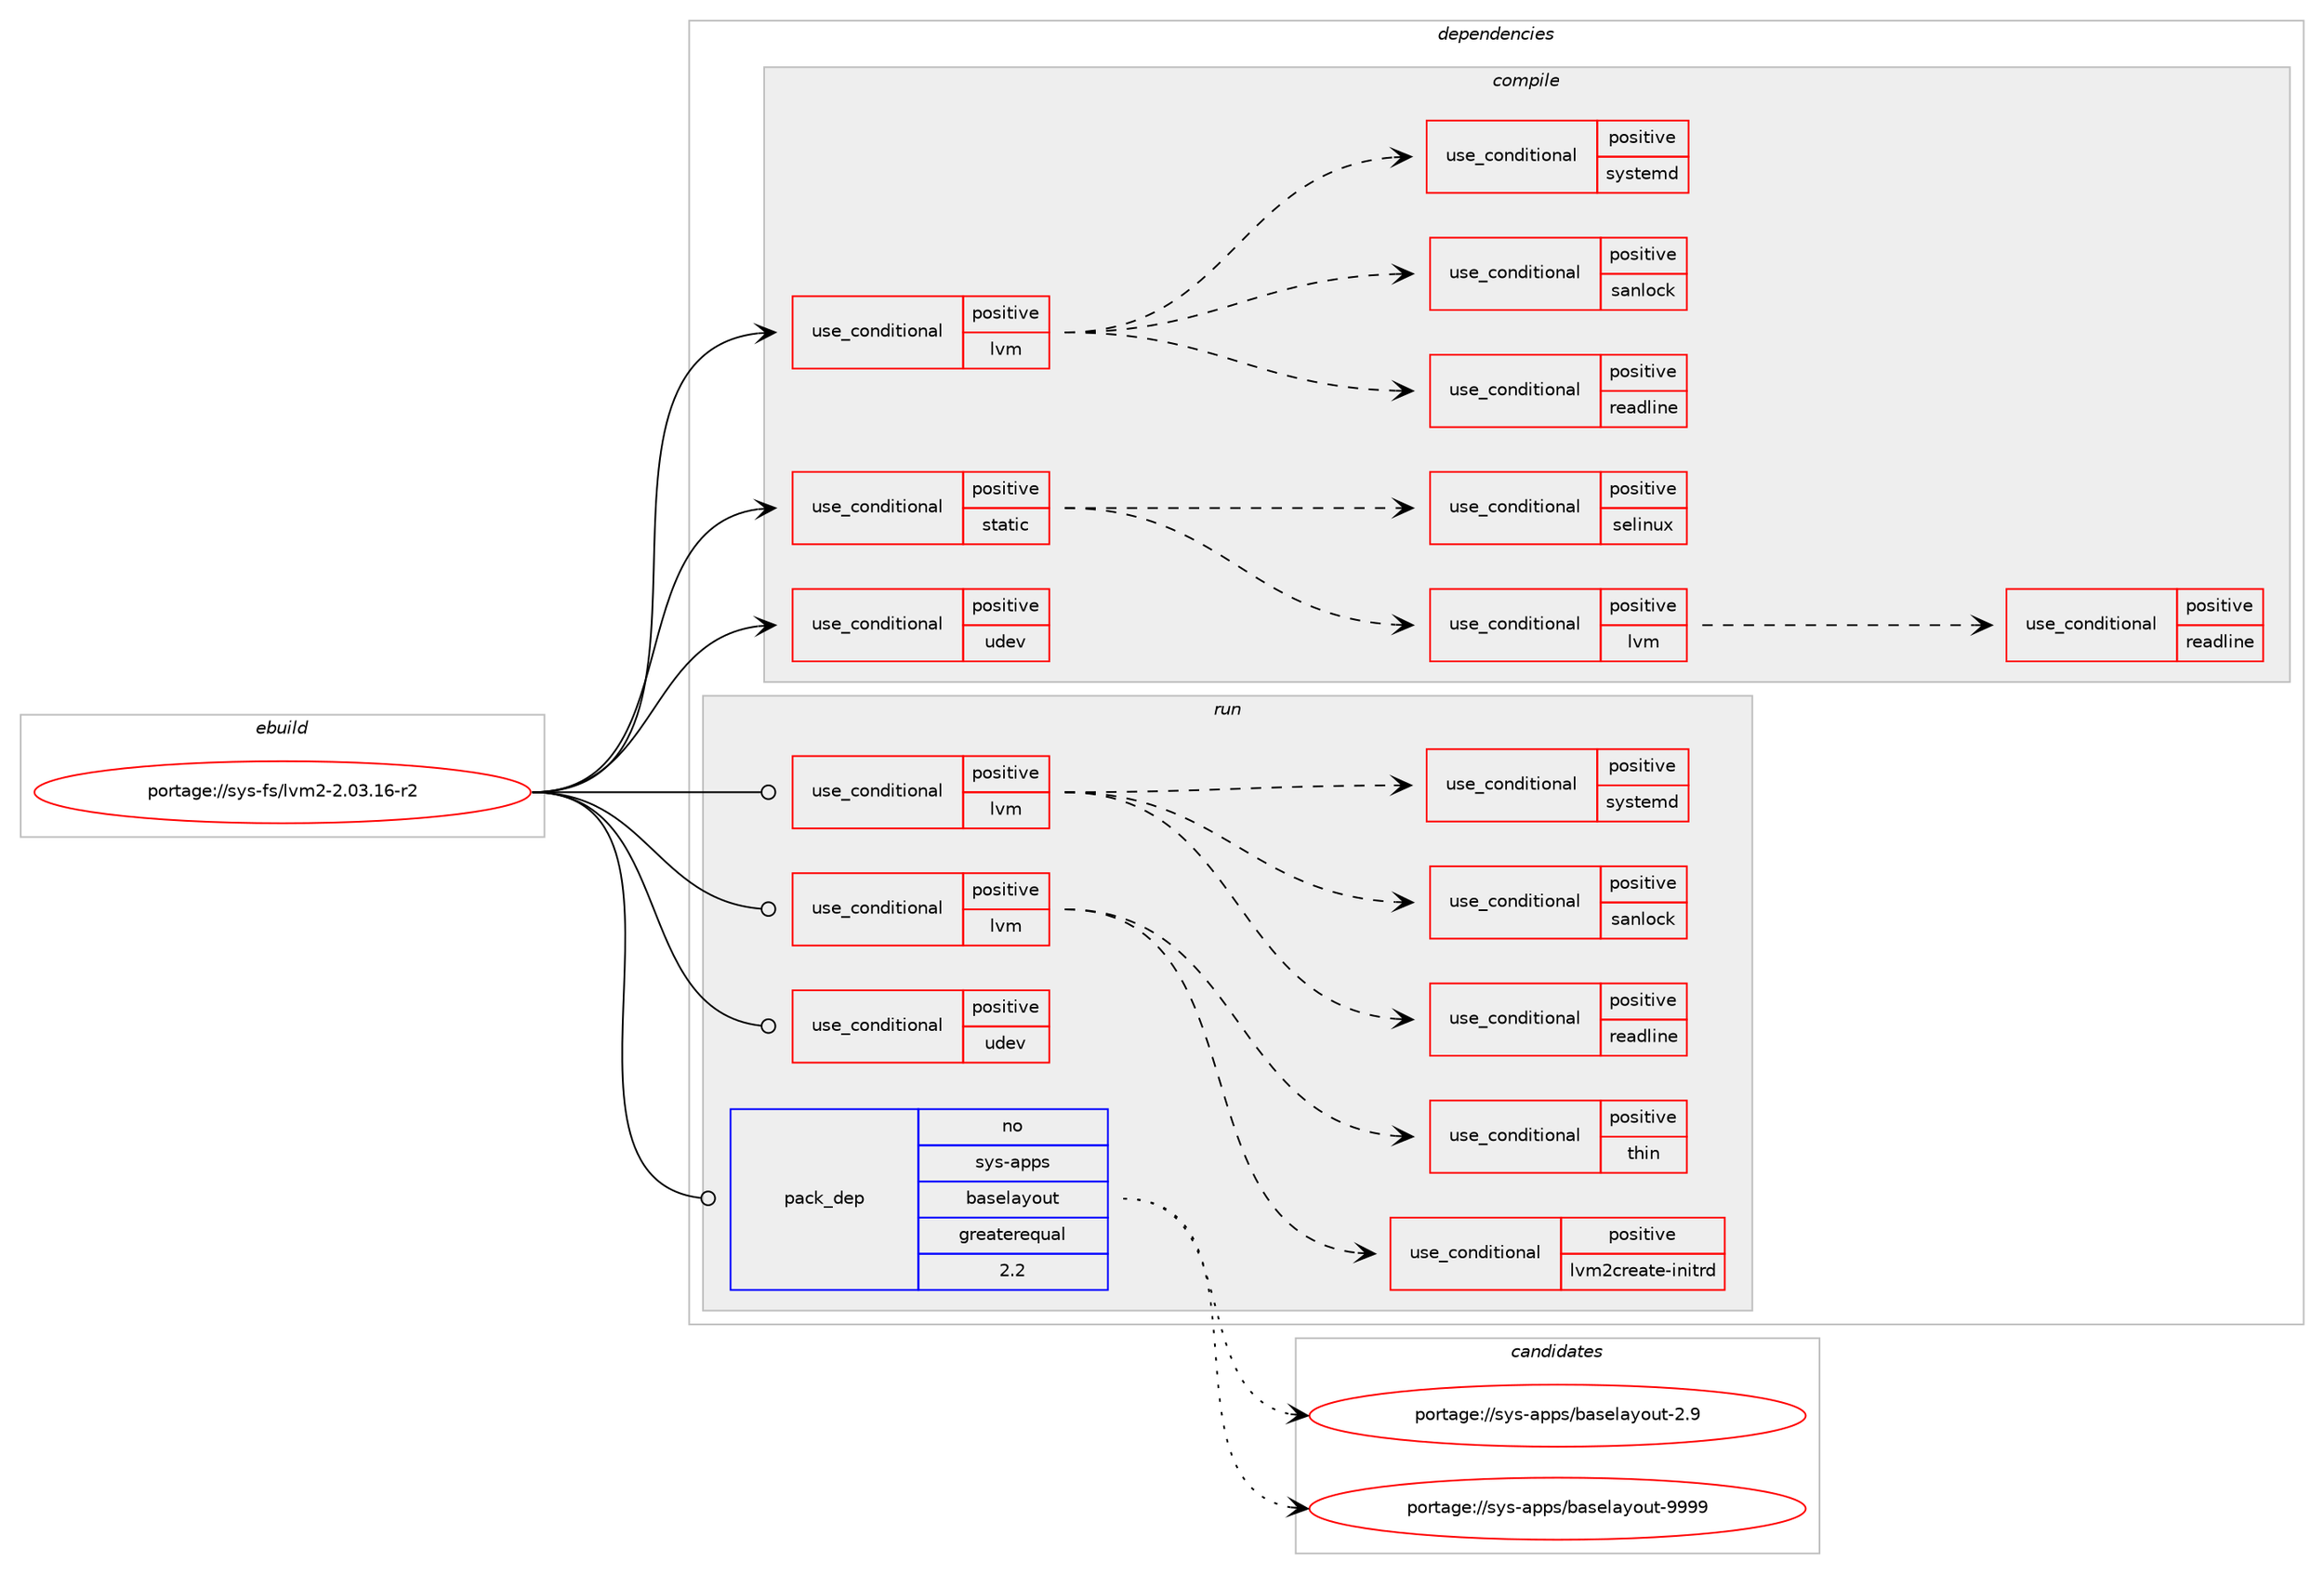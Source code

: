 digraph prolog {

# *************
# Graph options
# *************

newrank=true;
concentrate=true;
compound=true;
graph [rankdir=LR,fontname=Helvetica,fontsize=10,ranksep=1.5];#, ranksep=2.5, nodesep=0.2];
edge  [arrowhead=vee];
node  [fontname=Helvetica,fontsize=10];

# **********
# The ebuild
# **********

subgraph cluster_leftcol {
color=gray;
label=<<i>ebuild</i>>;
id [label="portage://sys-fs/lvm2-2.03.16-r2", color=red, width=4, href="../sys-fs/lvm2-2.03.16-r2.svg"];
}

# ****************
# The dependencies
# ****************

subgraph cluster_midcol {
color=gray;
label=<<i>dependencies</i>>;
subgraph cluster_compile {
fillcolor="#eeeeee";
style=filled;
label=<<i>compile</i>>;
subgraph cond502 {
dependency1782 [label=<<TABLE BORDER="0" CELLBORDER="1" CELLSPACING="0" CELLPADDING="4"><TR><TD ROWSPAN="3" CELLPADDING="10">use_conditional</TD></TR><TR><TD>positive</TD></TR><TR><TD>lvm</TD></TR></TABLE>>, shape=none, color=red];
# *** BEGIN UNKNOWN DEPENDENCY TYPE (TODO) ***
# dependency1782 -> package_dependency(portage://sys-fs/lvm2-2.03.16-r2,install,no,dev-libs,libaio,none,[,,],[],[])
# *** END UNKNOWN DEPENDENCY TYPE (TODO) ***

# *** BEGIN UNKNOWN DEPENDENCY TYPE (TODO) ***
# dependency1782 -> package_dependency(portage://sys-fs/lvm2-2.03.16-r2,install,no,sys-apps,util-linux,none,[,,],[],[])
# *** END UNKNOWN DEPENDENCY TYPE (TODO) ***

subgraph cond503 {
dependency1783 [label=<<TABLE BORDER="0" CELLBORDER="1" CELLSPACING="0" CELLPADDING="4"><TR><TD ROWSPAN="3" CELLPADDING="10">use_conditional</TD></TR><TR><TD>positive</TD></TR><TR><TD>readline</TD></TR></TABLE>>, shape=none, color=red];
# *** BEGIN UNKNOWN DEPENDENCY TYPE (TODO) ***
# dependency1783 -> package_dependency(portage://sys-fs/lvm2-2.03.16-r2,install,no,sys-libs,readline,none,[,,],any_same_slot,[])
# *** END UNKNOWN DEPENDENCY TYPE (TODO) ***

}
dependency1782:e -> dependency1783:w [weight=20,style="dashed",arrowhead="vee"];
subgraph cond504 {
dependency1784 [label=<<TABLE BORDER="0" CELLBORDER="1" CELLSPACING="0" CELLPADDING="4"><TR><TD ROWSPAN="3" CELLPADDING="10">use_conditional</TD></TR><TR><TD>positive</TD></TR><TR><TD>sanlock</TD></TR></TABLE>>, shape=none, color=red];
# *** BEGIN UNKNOWN DEPENDENCY TYPE (TODO) ***
# dependency1784 -> package_dependency(portage://sys-fs/lvm2-2.03.16-r2,install,no,sys-cluster,sanlock,none,[,,],[],[])
# *** END UNKNOWN DEPENDENCY TYPE (TODO) ***

}
dependency1782:e -> dependency1784:w [weight=20,style="dashed",arrowhead="vee"];
subgraph cond505 {
dependency1785 [label=<<TABLE BORDER="0" CELLBORDER="1" CELLSPACING="0" CELLPADDING="4"><TR><TD ROWSPAN="3" CELLPADDING="10">use_conditional</TD></TR><TR><TD>positive</TD></TR><TR><TD>systemd</TD></TR></TABLE>>, shape=none, color=red];
# *** BEGIN UNKNOWN DEPENDENCY TYPE (TODO) ***
# dependency1785 -> package_dependency(portage://sys-fs/lvm2-2.03.16-r2,install,no,sys-apps,systemd,none,[,,],any_same_slot,[])
# *** END UNKNOWN DEPENDENCY TYPE (TODO) ***

}
dependency1782:e -> dependency1785:w [weight=20,style="dashed",arrowhead="vee"];
}
id:e -> dependency1782:w [weight=20,style="solid",arrowhead="vee"];
subgraph cond506 {
dependency1786 [label=<<TABLE BORDER="0" CELLBORDER="1" CELLSPACING="0" CELLPADDING="4"><TR><TD ROWSPAN="3" CELLPADDING="10">use_conditional</TD></TR><TR><TD>positive</TD></TR><TR><TD>static</TD></TR></TABLE>>, shape=none, color=red];
subgraph cond507 {
dependency1787 [label=<<TABLE BORDER="0" CELLBORDER="1" CELLSPACING="0" CELLPADDING="4"><TR><TD ROWSPAN="3" CELLPADDING="10">use_conditional</TD></TR><TR><TD>positive</TD></TR><TR><TD>lvm</TD></TR></TABLE>>, shape=none, color=red];
# *** BEGIN UNKNOWN DEPENDENCY TYPE (TODO) ***
# dependency1787 -> package_dependency(portage://sys-fs/lvm2-2.03.16-r2,install,no,dev-libs,libaio,none,[,,],[],[use(enable(static-libs),none)])
# *** END UNKNOWN DEPENDENCY TYPE (TODO) ***

# *** BEGIN UNKNOWN DEPENDENCY TYPE (TODO) ***
# dependency1787 -> package_dependency(portage://sys-fs/lvm2-2.03.16-r2,install,no,sys-apps,util-linux,none,[,,],[],[use(enable(static-libs),none)])
# *** END UNKNOWN DEPENDENCY TYPE (TODO) ***

subgraph cond508 {
dependency1788 [label=<<TABLE BORDER="0" CELLBORDER="1" CELLSPACING="0" CELLPADDING="4"><TR><TD ROWSPAN="3" CELLPADDING="10">use_conditional</TD></TR><TR><TD>positive</TD></TR><TR><TD>readline</TD></TR></TABLE>>, shape=none, color=red];
# *** BEGIN UNKNOWN DEPENDENCY TYPE (TODO) ***
# dependency1788 -> package_dependency(portage://sys-fs/lvm2-2.03.16-r2,install,no,sys-libs,readline,none,[,,],[],[use(enable(static-libs),none)])
# *** END UNKNOWN DEPENDENCY TYPE (TODO) ***

}
dependency1787:e -> dependency1788:w [weight=20,style="dashed",arrowhead="vee"];
}
dependency1786:e -> dependency1787:w [weight=20,style="dashed",arrowhead="vee"];
subgraph cond509 {
dependency1789 [label=<<TABLE BORDER="0" CELLBORDER="1" CELLSPACING="0" CELLPADDING="4"><TR><TD ROWSPAN="3" CELLPADDING="10">use_conditional</TD></TR><TR><TD>positive</TD></TR><TR><TD>selinux</TD></TR></TABLE>>, shape=none, color=red];
# *** BEGIN UNKNOWN DEPENDENCY TYPE (TODO) ***
# dependency1789 -> package_dependency(portage://sys-fs/lvm2-2.03.16-r2,install,no,sys-libs,libselinux,none,[,,],[],[use(enable(static-libs),none)])
# *** END UNKNOWN DEPENDENCY TYPE (TODO) ***

}
dependency1786:e -> dependency1789:w [weight=20,style="dashed",arrowhead="vee"];
}
id:e -> dependency1786:w [weight=20,style="solid",arrowhead="vee"];
subgraph cond510 {
dependency1790 [label=<<TABLE BORDER="0" CELLBORDER="1" CELLSPACING="0" CELLPADDING="4"><TR><TD ROWSPAN="3" CELLPADDING="10">use_conditional</TD></TR><TR><TD>positive</TD></TR><TR><TD>udev</TD></TR></TABLE>>, shape=none, color=red];
# *** BEGIN UNKNOWN DEPENDENCY TYPE (TODO) ***
# dependency1790 -> package_dependency(portage://sys-fs/lvm2-2.03.16-r2,install,no,virtual,libudev,none,[,,],any_same_slot,[])
# *** END UNKNOWN DEPENDENCY TYPE (TODO) ***

}
id:e -> dependency1790:w [weight=20,style="solid",arrowhead="vee"];
}
subgraph cluster_compileandrun {
fillcolor="#eeeeee";
style=filled;
label=<<i>compile and run</i>>;
}
subgraph cluster_run {
fillcolor="#eeeeee";
style=filled;
label=<<i>run</i>>;
subgraph cond511 {
dependency1791 [label=<<TABLE BORDER="0" CELLBORDER="1" CELLSPACING="0" CELLPADDING="4"><TR><TD ROWSPAN="3" CELLPADDING="10">use_conditional</TD></TR><TR><TD>positive</TD></TR><TR><TD>lvm</TD></TR></TABLE>>, shape=none, color=red];
# *** BEGIN UNKNOWN DEPENDENCY TYPE (TODO) ***
# dependency1791 -> package_dependency(portage://sys-fs/lvm2-2.03.16-r2,run,no,dev-libs,libaio,none,[,,],[],[])
# *** END UNKNOWN DEPENDENCY TYPE (TODO) ***

# *** BEGIN UNKNOWN DEPENDENCY TYPE (TODO) ***
# dependency1791 -> package_dependency(portage://sys-fs/lvm2-2.03.16-r2,run,no,sys-apps,util-linux,none,[,,],[],[])
# *** END UNKNOWN DEPENDENCY TYPE (TODO) ***

subgraph cond512 {
dependency1792 [label=<<TABLE BORDER="0" CELLBORDER="1" CELLSPACING="0" CELLPADDING="4"><TR><TD ROWSPAN="3" CELLPADDING="10">use_conditional</TD></TR><TR><TD>positive</TD></TR><TR><TD>readline</TD></TR></TABLE>>, shape=none, color=red];
# *** BEGIN UNKNOWN DEPENDENCY TYPE (TODO) ***
# dependency1792 -> package_dependency(portage://sys-fs/lvm2-2.03.16-r2,run,no,sys-libs,readline,none,[,,],any_same_slot,[])
# *** END UNKNOWN DEPENDENCY TYPE (TODO) ***

}
dependency1791:e -> dependency1792:w [weight=20,style="dashed",arrowhead="vee"];
subgraph cond513 {
dependency1793 [label=<<TABLE BORDER="0" CELLBORDER="1" CELLSPACING="0" CELLPADDING="4"><TR><TD ROWSPAN="3" CELLPADDING="10">use_conditional</TD></TR><TR><TD>positive</TD></TR><TR><TD>sanlock</TD></TR></TABLE>>, shape=none, color=red];
# *** BEGIN UNKNOWN DEPENDENCY TYPE (TODO) ***
# dependency1793 -> package_dependency(portage://sys-fs/lvm2-2.03.16-r2,run,no,sys-cluster,sanlock,none,[,,],[],[])
# *** END UNKNOWN DEPENDENCY TYPE (TODO) ***

}
dependency1791:e -> dependency1793:w [weight=20,style="dashed",arrowhead="vee"];
subgraph cond514 {
dependency1794 [label=<<TABLE BORDER="0" CELLBORDER="1" CELLSPACING="0" CELLPADDING="4"><TR><TD ROWSPAN="3" CELLPADDING="10">use_conditional</TD></TR><TR><TD>positive</TD></TR><TR><TD>systemd</TD></TR></TABLE>>, shape=none, color=red];
# *** BEGIN UNKNOWN DEPENDENCY TYPE (TODO) ***
# dependency1794 -> package_dependency(portage://sys-fs/lvm2-2.03.16-r2,run,no,sys-apps,systemd,none,[,,],any_same_slot,[])
# *** END UNKNOWN DEPENDENCY TYPE (TODO) ***

}
dependency1791:e -> dependency1794:w [weight=20,style="dashed",arrowhead="vee"];
}
id:e -> dependency1791:w [weight=20,style="solid",arrowhead="odot"];
subgraph cond515 {
dependency1795 [label=<<TABLE BORDER="0" CELLBORDER="1" CELLSPACING="0" CELLPADDING="4"><TR><TD ROWSPAN="3" CELLPADDING="10">use_conditional</TD></TR><TR><TD>positive</TD></TR><TR><TD>lvm</TD></TR></TABLE>>, shape=none, color=red];
# *** BEGIN UNKNOWN DEPENDENCY TYPE (TODO) ***
# dependency1795 -> package_dependency(portage://sys-fs/lvm2-2.03.16-r2,run,no,virtual,tmpfiles,none,[,,],[],[])
# *** END UNKNOWN DEPENDENCY TYPE (TODO) ***

subgraph cond516 {
dependency1796 [label=<<TABLE BORDER="0" CELLBORDER="1" CELLSPACING="0" CELLPADDING="4"><TR><TD ROWSPAN="3" CELLPADDING="10">use_conditional</TD></TR><TR><TD>positive</TD></TR><TR><TD>lvm2create-initrd</TD></TR></TABLE>>, shape=none, color=red];
# *** BEGIN UNKNOWN DEPENDENCY TYPE (TODO) ***
# dependency1796 -> package_dependency(portage://sys-fs/lvm2-2.03.16-r2,run,no,sys-apps,makedev,none,[,,],[],[])
# *** END UNKNOWN DEPENDENCY TYPE (TODO) ***

}
dependency1795:e -> dependency1796:w [weight=20,style="dashed",arrowhead="vee"];
subgraph cond517 {
dependency1797 [label=<<TABLE BORDER="0" CELLBORDER="1" CELLSPACING="0" CELLPADDING="4"><TR><TD ROWSPAN="3" CELLPADDING="10">use_conditional</TD></TR><TR><TD>positive</TD></TR><TR><TD>thin</TD></TR></TABLE>>, shape=none, color=red];
# *** BEGIN UNKNOWN DEPENDENCY TYPE (TODO) ***
# dependency1797 -> package_dependency(portage://sys-fs/lvm2-2.03.16-r2,run,no,sys-block,thin-provisioning-tools,none,[,,],[],[])
# *** END UNKNOWN DEPENDENCY TYPE (TODO) ***

}
dependency1795:e -> dependency1797:w [weight=20,style="dashed",arrowhead="vee"];
}
id:e -> dependency1795:w [weight=20,style="solid",arrowhead="odot"];
subgraph cond518 {
dependency1798 [label=<<TABLE BORDER="0" CELLBORDER="1" CELLSPACING="0" CELLPADDING="4"><TR><TD ROWSPAN="3" CELLPADDING="10">use_conditional</TD></TR><TR><TD>positive</TD></TR><TR><TD>udev</TD></TR></TABLE>>, shape=none, color=red];
# *** BEGIN UNKNOWN DEPENDENCY TYPE (TODO) ***
# dependency1798 -> package_dependency(portage://sys-fs/lvm2-2.03.16-r2,run,no,virtual,libudev,none,[,,],any_same_slot,[])
# *** END UNKNOWN DEPENDENCY TYPE (TODO) ***

}
id:e -> dependency1798:w [weight=20,style="solid",arrowhead="odot"];
subgraph pack1277 {
dependency1799 [label=<<TABLE BORDER="0" CELLBORDER="1" CELLSPACING="0" CELLPADDING="4" WIDTH="220"><TR><TD ROWSPAN="6" CELLPADDING="30">pack_dep</TD></TR><TR><TD WIDTH="110">no</TD></TR><TR><TD>sys-apps</TD></TR><TR><TD>baselayout</TD></TR><TR><TD>greaterequal</TD></TR><TR><TD>2.2</TD></TR></TABLE>>, shape=none, color=blue];
}
id:e -> dependency1799:w [weight=20,style="solid",arrowhead="odot"];
}
}

# **************
# The candidates
# **************

subgraph cluster_choices {
rank=same;
color=gray;
label=<<i>candidates</i>>;

subgraph choice1277 {
color=black;
nodesep=1;
choice11512111545971121121154798971151011089712111111711645504657 [label="portage://sys-apps/baselayout-2.9", color=red, width=4,href="../sys-apps/baselayout-2.9.svg"];
choice1151211154597112112115479897115101108971211111171164557575757 [label="portage://sys-apps/baselayout-9999", color=red, width=4,href="../sys-apps/baselayout-9999.svg"];
dependency1799:e -> choice11512111545971121121154798971151011089712111111711645504657:w [style=dotted,weight="100"];
dependency1799:e -> choice1151211154597112112115479897115101108971211111171164557575757:w [style=dotted,weight="100"];
}
}

}
